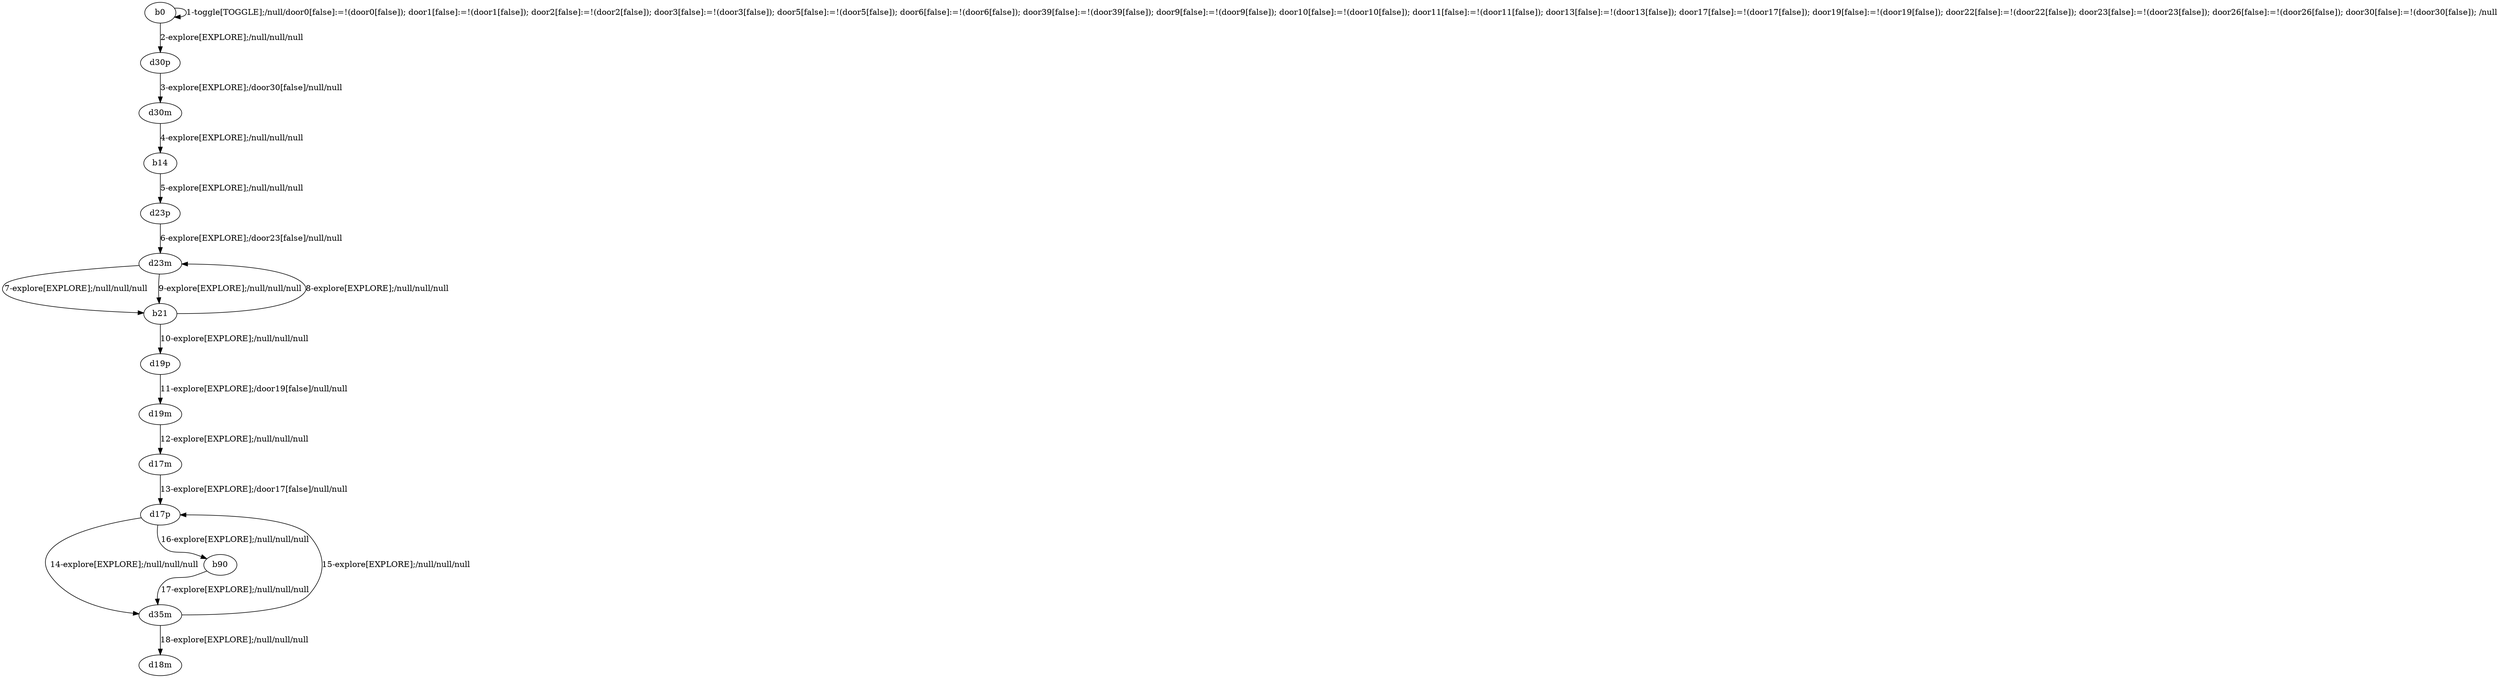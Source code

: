 # Total number of goals covered by this test: 1
# b21 --> d23m

digraph g {
"b0" -> "b0" [label = "1-toggle[TOGGLE];/null/door0[false]:=!(door0[false]); door1[false]:=!(door1[false]); door2[false]:=!(door2[false]); door3[false]:=!(door3[false]); door5[false]:=!(door5[false]); door6[false]:=!(door6[false]); door39[false]:=!(door39[false]); door9[false]:=!(door9[false]); door10[false]:=!(door10[false]); door11[false]:=!(door11[false]); door13[false]:=!(door13[false]); door17[false]:=!(door17[false]); door19[false]:=!(door19[false]); door22[false]:=!(door22[false]); door23[false]:=!(door23[false]); door26[false]:=!(door26[false]); door30[false]:=!(door30[false]); /null"];
"b0" -> "d30p" [label = "2-explore[EXPLORE];/null/null/null"];
"d30p" -> "d30m" [label = "3-explore[EXPLORE];/door30[false]/null/null"];
"d30m" -> "b14" [label = "4-explore[EXPLORE];/null/null/null"];
"b14" -> "d23p" [label = "5-explore[EXPLORE];/null/null/null"];
"d23p" -> "d23m" [label = "6-explore[EXPLORE];/door23[false]/null/null"];
"d23m" -> "b21" [label = "7-explore[EXPLORE];/null/null/null"];
"b21" -> "d23m" [label = "8-explore[EXPLORE];/null/null/null"];
"d23m" -> "b21" [label = "9-explore[EXPLORE];/null/null/null"];
"b21" -> "d19p" [label = "10-explore[EXPLORE];/null/null/null"];
"d19p" -> "d19m" [label = "11-explore[EXPLORE];/door19[false]/null/null"];
"d19m" -> "d17m" [label = "12-explore[EXPLORE];/null/null/null"];
"d17m" -> "d17p" [label = "13-explore[EXPLORE];/door17[false]/null/null"];
"d17p" -> "d35m" [label = "14-explore[EXPLORE];/null/null/null"];
"d35m" -> "d17p" [label = "15-explore[EXPLORE];/null/null/null"];
"d17p" -> "b90" [label = "16-explore[EXPLORE];/null/null/null"];
"b90" -> "d35m" [label = "17-explore[EXPLORE];/null/null/null"];
"d35m" -> "d18m" [label = "18-explore[EXPLORE];/null/null/null"];
}
